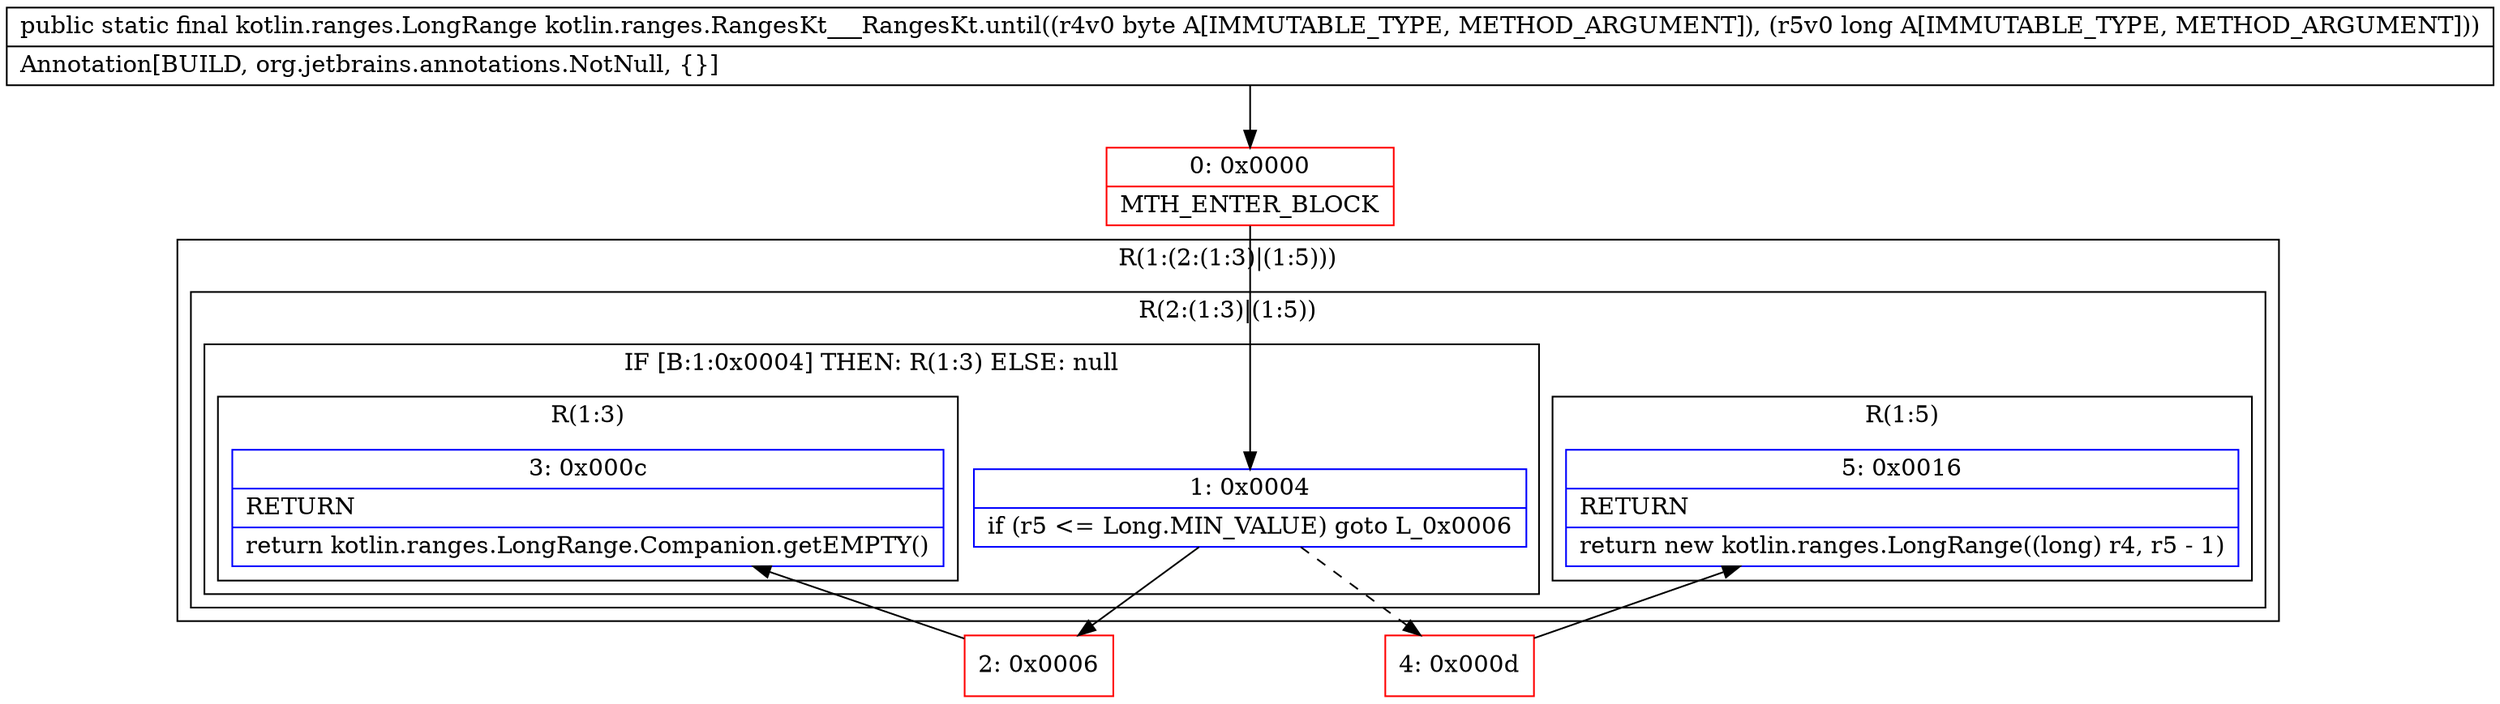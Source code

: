digraph "CFG forkotlin.ranges.RangesKt___RangesKt.until(BJ)Lkotlin\/ranges\/LongRange;" {
subgraph cluster_Region_1561146212 {
label = "R(1:(2:(1:3)|(1:5)))";
node [shape=record,color=blue];
subgraph cluster_Region_308220659 {
label = "R(2:(1:3)|(1:5))";
node [shape=record,color=blue];
subgraph cluster_IfRegion_1625024706 {
label = "IF [B:1:0x0004] THEN: R(1:3) ELSE: null";
node [shape=record,color=blue];
Node_1 [shape=record,label="{1\:\ 0x0004|if (r5 \<= Long.MIN_VALUE) goto L_0x0006\l}"];
subgraph cluster_Region_698162304 {
label = "R(1:3)";
node [shape=record,color=blue];
Node_3 [shape=record,label="{3\:\ 0x000c|RETURN\l|return kotlin.ranges.LongRange.Companion.getEMPTY()\l}"];
}
}
subgraph cluster_Region_490704068 {
label = "R(1:5)";
node [shape=record,color=blue];
Node_5 [shape=record,label="{5\:\ 0x0016|RETURN\l|return new kotlin.ranges.LongRange((long) r4, r5 \- 1)\l}"];
}
}
}
Node_0 [shape=record,color=red,label="{0\:\ 0x0000|MTH_ENTER_BLOCK\l}"];
Node_2 [shape=record,color=red,label="{2\:\ 0x0006}"];
Node_4 [shape=record,color=red,label="{4\:\ 0x000d}"];
MethodNode[shape=record,label="{public static final kotlin.ranges.LongRange kotlin.ranges.RangesKt___RangesKt.until((r4v0 byte A[IMMUTABLE_TYPE, METHOD_ARGUMENT]), (r5v0 long A[IMMUTABLE_TYPE, METHOD_ARGUMENT]))  | Annotation[BUILD, org.jetbrains.annotations.NotNull, \{\}]\l}"];
MethodNode -> Node_0;
Node_1 -> Node_2;
Node_1 -> Node_4[style=dashed];
Node_0 -> Node_1;
Node_2 -> Node_3;
Node_4 -> Node_5;
}

